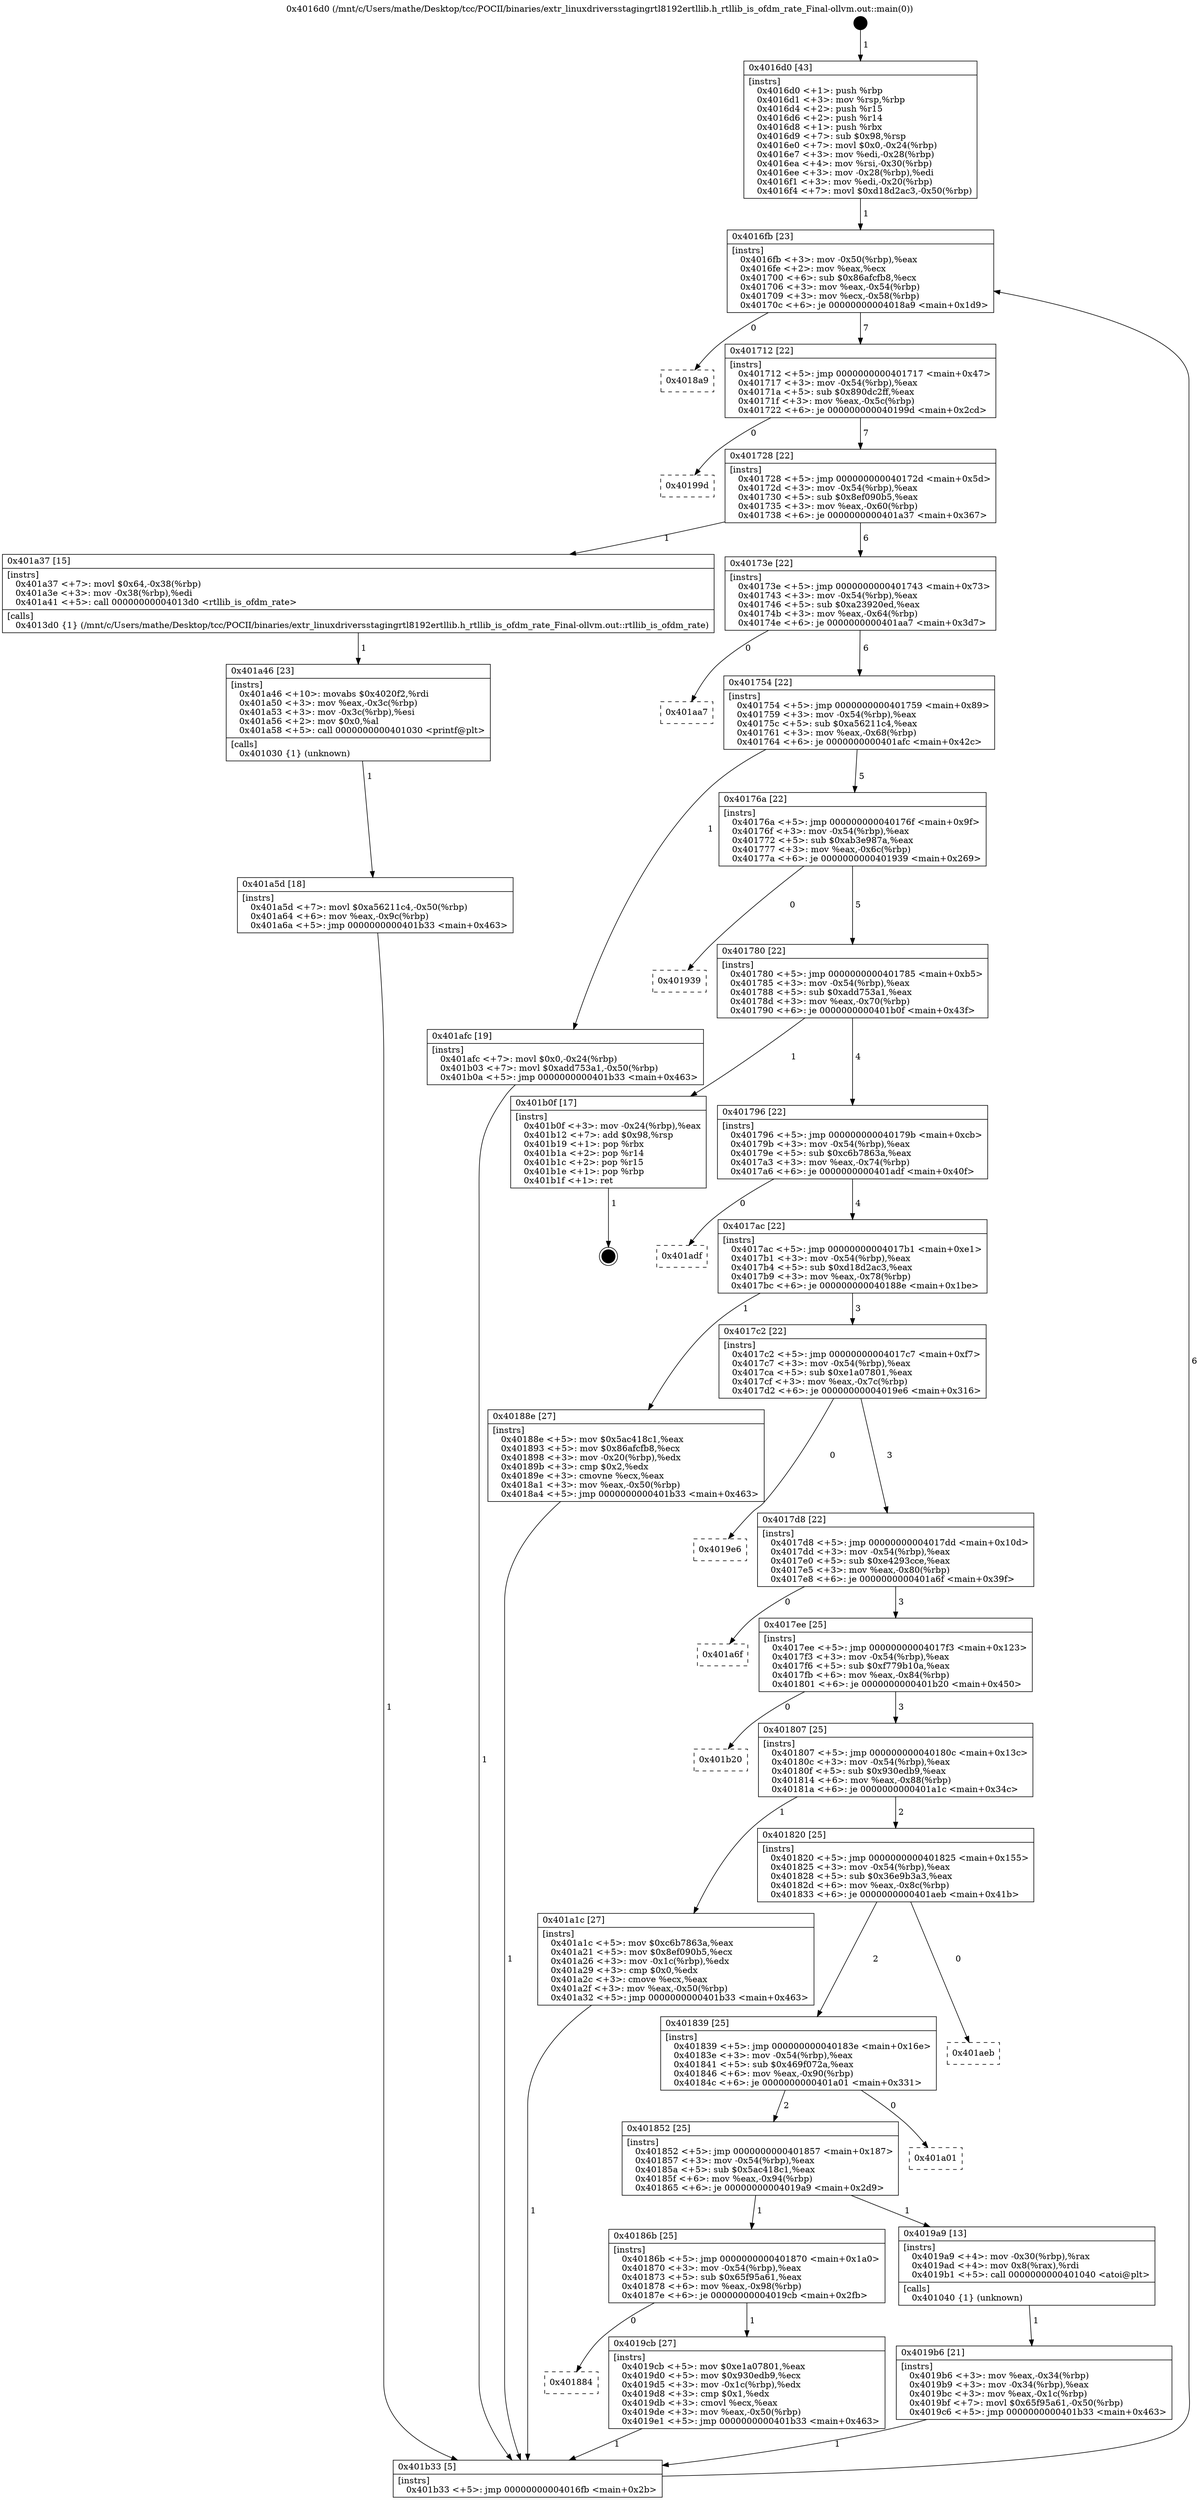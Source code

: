 digraph "0x4016d0" {
  label = "0x4016d0 (/mnt/c/Users/mathe/Desktop/tcc/POCII/binaries/extr_linuxdriversstagingrtl8192ertllib.h_rtllib_is_ofdm_rate_Final-ollvm.out::main(0))"
  labelloc = "t"
  node[shape=record]

  Entry [label="",width=0.3,height=0.3,shape=circle,fillcolor=black,style=filled]
  "0x4016fb" [label="{
     0x4016fb [23]\l
     | [instrs]\l
     &nbsp;&nbsp;0x4016fb \<+3\>: mov -0x50(%rbp),%eax\l
     &nbsp;&nbsp;0x4016fe \<+2\>: mov %eax,%ecx\l
     &nbsp;&nbsp;0x401700 \<+6\>: sub $0x86afcfb8,%ecx\l
     &nbsp;&nbsp;0x401706 \<+3\>: mov %eax,-0x54(%rbp)\l
     &nbsp;&nbsp;0x401709 \<+3\>: mov %ecx,-0x58(%rbp)\l
     &nbsp;&nbsp;0x40170c \<+6\>: je 00000000004018a9 \<main+0x1d9\>\l
  }"]
  "0x4018a9" [label="{
     0x4018a9\l
  }", style=dashed]
  "0x401712" [label="{
     0x401712 [22]\l
     | [instrs]\l
     &nbsp;&nbsp;0x401712 \<+5\>: jmp 0000000000401717 \<main+0x47\>\l
     &nbsp;&nbsp;0x401717 \<+3\>: mov -0x54(%rbp),%eax\l
     &nbsp;&nbsp;0x40171a \<+5\>: sub $0x890dc2ff,%eax\l
     &nbsp;&nbsp;0x40171f \<+3\>: mov %eax,-0x5c(%rbp)\l
     &nbsp;&nbsp;0x401722 \<+6\>: je 000000000040199d \<main+0x2cd\>\l
  }"]
  Exit [label="",width=0.3,height=0.3,shape=circle,fillcolor=black,style=filled,peripheries=2]
  "0x40199d" [label="{
     0x40199d\l
  }", style=dashed]
  "0x401728" [label="{
     0x401728 [22]\l
     | [instrs]\l
     &nbsp;&nbsp;0x401728 \<+5\>: jmp 000000000040172d \<main+0x5d\>\l
     &nbsp;&nbsp;0x40172d \<+3\>: mov -0x54(%rbp),%eax\l
     &nbsp;&nbsp;0x401730 \<+5\>: sub $0x8ef090b5,%eax\l
     &nbsp;&nbsp;0x401735 \<+3\>: mov %eax,-0x60(%rbp)\l
     &nbsp;&nbsp;0x401738 \<+6\>: je 0000000000401a37 \<main+0x367\>\l
  }"]
  "0x401a5d" [label="{
     0x401a5d [18]\l
     | [instrs]\l
     &nbsp;&nbsp;0x401a5d \<+7\>: movl $0xa56211c4,-0x50(%rbp)\l
     &nbsp;&nbsp;0x401a64 \<+6\>: mov %eax,-0x9c(%rbp)\l
     &nbsp;&nbsp;0x401a6a \<+5\>: jmp 0000000000401b33 \<main+0x463\>\l
  }"]
  "0x401a37" [label="{
     0x401a37 [15]\l
     | [instrs]\l
     &nbsp;&nbsp;0x401a37 \<+7\>: movl $0x64,-0x38(%rbp)\l
     &nbsp;&nbsp;0x401a3e \<+3\>: mov -0x38(%rbp),%edi\l
     &nbsp;&nbsp;0x401a41 \<+5\>: call 00000000004013d0 \<rtllib_is_ofdm_rate\>\l
     | [calls]\l
     &nbsp;&nbsp;0x4013d0 \{1\} (/mnt/c/Users/mathe/Desktop/tcc/POCII/binaries/extr_linuxdriversstagingrtl8192ertllib.h_rtllib_is_ofdm_rate_Final-ollvm.out::rtllib_is_ofdm_rate)\l
  }"]
  "0x40173e" [label="{
     0x40173e [22]\l
     | [instrs]\l
     &nbsp;&nbsp;0x40173e \<+5\>: jmp 0000000000401743 \<main+0x73\>\l
     &nbsp;&nbsp;0x401743 \<+3\>: mov -0x54(%rbp),%eax\l
     &nbsp;&nbsp;0x401746 \<+5\>: sub $0xa23920ed,%eax\l
     &nbsp;&nbsp;0x40174b \<+3\>: mov %eax,-0x64(%rbp)\l
     &nbsp;&nbsp;0x40174e \<+6\>: je 0000000000401aa7 \<main+0x3d7\>\l
  }"]
  "0x401a46" [label="{
     0x401a46 [23]\l
     | [instrs]\l
     &nbsp;&nbsp;0x401a46 \<+10\>: movabs $0x4020f2,%rdi\l
     &nbsp;&nbsp;0x401a50 \<+3\>: mov %eax,-0x3c(%rbp)\l
     &nbsp;&nbsp;0x401a53 \<+3\>: mov -0x3c(%rbp),%esi\l
     &nbsp;&nbsp;0x401a56 \<+2\>: mov $0x0,%al\l
     &nbsp;&nbsp;0x401a58 \<+5\>: call 0000000000401030 \<printf@plt\>\l
     | [calls]\l
     &nbsp;&nbsp;0x401030 \{1\} (unknown)\l
  }"]
  "0x401aa7" [label="{
     0x401aa7\l
  }", style=dashed]
  "0x401754" [label="{
     0x401754 [22]\l
     | [instrs]\l
     &nbsp;&nbsp;0x401754 \<+5\>: jmp 0000000000401759 \<main+0x89\>\l
     &nbsp;&nbsp;0x401759 \<+3\>: mov -0x54(%rbp),%eax\l
     &nbsp;&nbsp;0x40175c \<+5\>: sub $0xa56211c4,%eax\l
     &nbsp;&nbsp;0x401761 \<+3\>: mov %eax,-0x68(%rbp)\l
     &nbsp;&nbsp;0x401764 \<+6\>: je 0000000000401afc \<main+0x42c\>\l
  }"]
  "0x401884" [label="{
     0x401884\l
  }", style=dashed]
  "0x401afc" [label="{
     0x401afc [19]\l
     | [instrs]\l
     &nbsp;&nbsp;0x401afc \<+7\>: movl $0x0,-0x24(%rbp)\l
     &nbsp;&nbsp;0x401b03 \<+7\>: movl $0xadd753a1,-0x50(%rbp)\l
     &nbsp;&nbsp;0x401b0a \<+5\>: jmp 0000000000401b33 \<main+0x463\>\l
  }"]
  "0x40176a" [label="{
     0x40176a [22]\l
     | [instrs]\l
     &nbsp;&nbsp;0x40176a \<+5\>: jmp 000000000040176f \<main+0x9f\>\l
     &nbsp;&nbsp;0x40176f \<+3\>: mov -0x54(%rbp),%eax\l
     &nbsp;&nbsp;0x401772 \<+5\>: sub $0xab3e987a,%eax\l
     &nbsp;&nbsp;0x401777 \<+3\>: mov %eax,-0x6c(%rbp)\l
     &nbsp;&nbsp;0x40177a \<+6\>: je 0000000000401939 \<main+0x269\>\l
  }"]
  "0x4019cb" [label="{
     0x4019cb [27]\l
     | [instrs]\l
     &nbsp;&nbsp;0x4019cb \<+5\>: mov $0xe1a07801,%eax\l
     &nbsp;&nbsp;0x4019d0 \<+5\>: mov $0x930edb9,%ecx\l
     &nbsp;&nbsp;0x4019d5 \<+3\>: mov -0x1c(%rbp),%edx\l
     &nbsp;&nbsp;0x4019d8 \<+3\>: cmp $0x1,%edx\l
     &nbsp;&nbsp;0x4019db \<+3\>: cmovl %ecx,%eax\l
     &nbsp;&nbsp;0x4019de \<+3\>: mov %eax,-0x50(%rbp)\l
     &nbsp;&nbsp;0x4019e1 \<+5\>: jmp 0000000000401b33 \<main+0x463\>\l
  }"]
  "0x401939" [label="{
     0x401939\l
  }", style=dashed]
  "0x401780" [label="{
     0x401780 [22]\l
     | [instrs]\l
     &nbsp;&nbsp;0x401780 \<+5\>: jmp 0000000000401785 \<main+0xb5\>\l
     &nbsp;&nbsp;0x401785 \<+3\>: mov -0x54(%rbp),%eax\l
     &nbsp;&nbsp;0x401788 \<+5\>: sub $0xadd753a1,%eax\l
     &nbsp;&nbsp;0x40178d \<+3\>: mov %eax,-0x70(%rbp)\l
     &nbsp;&nbsp;0x401790 \<+6\>: je 0000000000401b0f \<main+0x43f\>\l
  }"]
  "0x4019b6" [label="{
     0x4019b6 [21]\l
     | [instrs]\l
     &nbsp;&nbsp;0x4019b6 \<+3\>: mov %eax,-0x34(%rbp)\l
     &nbsp;&nbsp;0x4019b9 \<+3\>: mov -0x34(%rbp),%eax\l
     &nbsp;&nbsp;0x4019bc \<+3\>: mov %eax,-0x1c(%rbp)\l
     &nbsp;&nbsp;0x4019bf \<+7\>: movl $0x65f95a61,-0x50(%rbp)\l
     &nbsp;&nbsp;0x4019c6 \<+5\>: jmp 0000000000401b33 \<main+0x463\>\l
  }"]
  "0x401b0f" [label="{
     0x401b0f [17]\l
     | [instrs]\l
     &nbsp;&nbsp;0x401b0f \<+3\>: mov -0x24(%rbp),%eax\l
     &nbsp;&nbsp;0x401b12 \<+7\>: add $0x98,%rsp\l
     &nbsp;&nbsp;0x401b19 \<+1\>: pop %rbx\l
     &nbsp;&nbsp;0x401b1a \<+2\>: pop %r14\l
     &nbsp;&nbsp;0x401b1c \<+2\>: pop %r15\l
     &nbsp;&nbsp;0x401b1e \<+1\>: pop %rbp\l
     &nbsp;&nbsp;0x401b1f \<+1\>: ret\l
  }"]
  "0x401796" [label="{
     0x401796 [22]\l
     | [instrs]\l
     &nbsp;&nbsp;0x401796 \<+5\>: jmp 000000000040179b \<main+0xcb\>\l
     &nbsp;&nbsp;0x40179b \<+3\>: mov -0x54(%rbp),%eax\l
     &nbsp;&nbsp;0x40179e \<+5\>: sub $0xc6b7863a,%eax\l
     &nbsp;&nbsp;0x4017a3 \<+3\>: mov %eax,-0x74(%rbp)\l
     &nbsp;&nbsp;0x4017a6 \<+6\>: je 0000000000401adf \<main+0x40f\>\l
  }"]
  "0x40186b" [label="{
     0x40186b [25]\l
     | [instrs]\l
     &nbsp;&nbsp;0x40186b \<+5\>: jmp 0000000000401870 \<main+0x1a0\>\l
     &nbsp;&nbsp;0x401870 \<+3\>: mov -0x54(%rbp),%eax\l
     &nbsp;&nbsp;0x401873 \<+5\>: sub $0x65f95a61,%eax\l
     &nbsp;&nbsp;0x401878 \<+6\>: mov %eax,-0x98(%rbp)\l
     &nbsp;&nbsp;0x40187e \<+6\>: je 00000000004019cb \<main+0x2fb\>\l
  }"]
  "0x401adf" [label="{
     0x401adf\l
  }", style=dashed]
  "0x4017ac" [label="{
     0x4017ac [22]\l
     | [instrs]\l
     &nbsp;&nbsp;0x4017ac \<+5\>: jmp 00000000004017b1 \<main+0xe1\>\l
     &nbsp;&nbsp;0x4017b1 \<+3\>: mov -0x54(%rbp),%eax\l
     &nbsp;&nbsp;0x4017b4 \<+5\>: sub $0xd18d2ac3,%eax\l
     &nbsp;&nbsp;0x4017b9 \<+3\>: mov %eax,-0x78(%rbp)\l
     &nbsp;&nbsp;0x4017bc \<+6\>: je 000000000040188e \<main+0x1be\>\l
  }"]
  "0x4019a9" [label="{
     0x4019a9 [13]\l
     | [instrs]\l
     &nbsp;&nbsp;0x4019a9 \<+4\>: mov -0x30(%rbp),%rax\l
     &nbsp;&nbsp;0x4019ad \<+4\>: mov 0x8(%rax),%rdi\l
     &nbsp;&nbsp;0x4019b1 \<+5\>: call 0000000000401040 \<atoi@plt\>\l
     | [calls]\l
     &nbsp;&nbsp;0x401040 \{1\} (unknown)\l
  }"]
  "0x40188e" [label="{
     0x40188e [27]\l
     | [instrs]\l
     &nbsp;&nbsp;0x40188e \<+5\>: mov $0x5ac418c1,%eax\l
     &nbsp;&nbsp;0x401893 \<+5\>: mov $0x86afcfb8,%ecx\l
     &nbsp;&nbsp;0x401898 \<+3\>: mov -0x20(%rbp),%edx\l
     &nbsp;&nbsp;0x40189b \<+3\>: cmp $0x2,%edx\l
     &nbsp;&nbsp;0x40189e \<+3\>: cmovne %ecx,%eax\l
     &nbsp;&nbsp;0x4018a1 \<+3\>: mov %eax,-0x50(%rbp)\l
     &nbsp;&nbsp;0x4018a4 \<+5\>: jmp 0000000000401b33 \<main+0x463\>\l
  }"]
  "0x4017c2" [label="{
     0x4017c2 [22]\l
     | [instrs]\l
     &nbsp;&nbsp;0x4017c2 \<+5\>: jmp 00000000004017c7 \<main+0xf7\>\l
     &nbsp;&nbsp;0x4017c7 \<+3\>: mov -0x54(%rbp),%eax\l
     &nbsp;&nbsp;0x4017ca \<+5\>: sub $0xe1a07801,%eax\l
     &nbsp;&nbsp;0x4017cf \<+3\>: mov %eax,-0x7c(%rbp)\l
     &nbsp;&nbsp;0x4017d2 \<+6\>: je 00000000004019e6 \<main+0x316\>\l
  }"]
  "0x401b33" [label="{
     0x401b33 [5]\l
     | [instrs]\l
     &nbsp;&nbsp;0x401b33 \<+5\>: jmp 00000000004016fb \<main+0x2b\>\l
  }"]
  "0x4016d0" [label="{
     0x4016d0 [43]\l
     | [instrs]\l
     &nbsp;&nbsp;0x4016d0 \<+1\>: push %rbp\l
     &nbsp;&nbsp;0x4016d1 \<+3\>: mov %rsp,%rbp\l
     &nbsp;&nbsp;0x4016d4 \<+2\>: push %r15\l
     &nbsp;&nbsp;0x4016d6 \<+2\>: push %r14\l
     &nbsp;&nbsp;0x4016d8 \<+1\>: push %rbx\l
     &nbsp;&nbsp;0x4016d9 \<+7\>: sub $0x98,%rsp\l
     &nbsp;&nbsp;0x4016e0 \<+7\>: movl $0x0,-0x24(%rbp)\l
     &nbsp;&nbsp;0x4016e7 \<+3\>: mov %edi,-0x28(%rbp)\l
     &nbsp;&nbsp;0x4016ea \<+4\>: mov %rsi,-0x30(%rbp)\l
     &nbsp;&nbsp;0x4016ee \<+3\>: mov -0x28(%rbp),%edi\l
     &nbsp;&nbsp;0x4016f1 \<+3\>: mov %edi,-0x20(%rbp)\l
     &nbsp;&nbsp;0x4016f4 \<+7\>: movl $0xd18d2ac3,-0x50(%rbp)\l
  }"]
  "0x401852" [label="{
     0x401852 [25]\l
     | [instrs]\l
     &nbsp;&nbsp;0x401852 \<+5\>: jmp 0000000000401857 \<main+0x187\>\l
     &nbsp;&nbsp;0x401857 \<+3\>: mov -0x54(%rbp),%eax\l
     &nbsp;&nbsp;0x40185a \<+5\>: sub $0x5ac418c1,%eax\l
     &nbsp;&nbsp;0x40185f \<+6\>: mov %eax,-0x94(%rbp)\l
     &nbsp;&nbsp;0x401865 \<+6\>: je 00000000004019a9 \<main+0x2d9\>\l
  }"]
  "0x4019e6" [label="{
     0x4019e6\l
  }", style=dashed]
  "0x4017d8" [label="{
     0x4017d8 [22]\l
     | [instrs]\l
     &nbsp;&nbsp;0x4017d8 \<+5\>: jmp 00000000004017dd \<main+0x10d\>\l
     &nbsp;&nbsp;0x4017dd \<+3\>: mov -0x54(%rbp),%eax\l
     &nbsp;&nbsp;0x4017e0 \<+5\>: sub $0xe4293cce,%eax\l
     &nbsp;&nbsp;0x4017e5 \<+3\>: mov %eax,-0x80(%rbp)\l
     &nbsp;&nbsp;0x4017e8 \<+6\>: je 0000000000401a6f \<main+0x39f\>\l
  }"]
  "0x401a01" [label="{
     0x401a01\l
  }", style=dashed]
  "0x401a6f" [label="{
     0x401a6f\l
  }", style=dashed]
  "0x4017ee" [label="{
     0x4017ee [25]\l
     | [instrs]\l
     &nbsp;&nbsp;0x4017ee \<+5\>: jmp 00000000004017f3 \<main+0x123\>\l
     &nbsp;&nbsp;0x4017f3 \<+3\>: mov -0x54(%rbp),%eax\l
     &nbsp;&nbsp;0x4017f6 \<+5\>: sub $0xf779b10a,%eax\l
     &nbsp;&nbsp;0x4017fb \<+6\>: mov %eax,-0x84(%rbp)\l
     &nbsp;&nbsp;0x401801 \<+6\>: je 0000000000401b20 \<main+0x450\>\l
  }"]
  "0x401839" [label="{
     0x401839 [25]\l
     | [instrs]\l
     &nbsp;&nbsp;0x401839 \<+5\>: jmp 000000000040183e \<main+0x16e\>\l
     &nbsp;&nbsp;0x40183e \<+3\>: mov -0x54(%rbp),%eax\l
     &nbsp;&nbsp;0x401841 \<+5\>: sub $0x469f072a,%eax\l
     &nbsp;&nbsp;0x401846 \<+6\>: mov %eax,-0x90(%rbp)\l
     &nbsp;&nbsp;0x40184c \<+6\>: je 0000000000401a01 \<main+0x331\>\l
  }"]
  "0x401b20" [label="{
     0x401b20\l
  }", style=dashed]
  "0x401807" [label="{
     0x401807 [25]\l
     | [instrs]\l
     &nbsp;&nbsp;0x401807 \<+5\>: jmp 000000000040180c \<main+0x13c\>\l
     &nbsp;&nbsp;0x40180c \<+3\>: mov -0x54(%rbp),%eax\l
     &nbsp;&nbsp;0x40180f \<+5\>: sub $0x930edb9,%eax\l
     &nbsp;&nbsp;0x401814 \<+6\>: mov %eax,-0x88(%rbp)\l
     &nbsp;&nbsp;0x40181a \<+6\>: je 0000000000401a1c \<main+0x34c\>\l
  }"]
  "0x401aeb" [label="{
     0x401aeb\l
  }", style=dashed]
  "0x401a1c" [label="{
     0x401a1c [27]\l
     | [instrs]\l
     &nbsp;&nbsp;0x401a1c \<+5\>: mov $0xc6b7863a,%eax\l
     &nbsp;&nbsp;0x401a21 \<+5\>: mov $0x8ef090b5,%ecx\l
     &nbsp;&nbsp;0x401a26 \<+3\>: mov -0x1c(%rbp),%edx\l
     &nbsp;&nbsp;0x401a29 \<+3\>: cmp $0x0,%edx\l
     &nbsp;&nbsp;0x401a2c \<+3\>: cmove %ecx,%eax\l
     &nbsp;&nbsp;0x401a2f \<+3\>: mov %eax,-0x50(%rbp)\l
     &nbsp;&nbsp;0x401a32 \<+5\>: jmp 0000000000401b33 \<main+0x463\>\l
  }"]
  "0x401820" [label="{
     0x401820 [25]\l
     | [instrs]\l
     &nbsp;&nbsp;0x401820 \<+5\>: jmp 0000000000401825 \<main+0x155\>\l
     &nbsp;&nbsp;0x401825 \<+3\>: mov -0x54(%rbp),%eax\l
     &nbsp;&nbsp;0x401828 \<+5\>: sub $0x36e9b3a3,%eax\l
     &nbsp;&nbsp;0x40182d \<+6\>: mov %eax,-0x8c(%rbp)\l
     &nbsp;&nbsp;0x401833 \<+6\>: je 0000000000401aeb \<main+0x41b\>\l
  }"]
  Entry -> "0x4016d0" [label=" 1"]
  "0x4016fb" -> "0x4018a9" [label=" 0"]
  "0x4016fb" -> "0x401712" [label=" 7"]
  "0x401b0f" -> Exit [label=" 1"]
  "0x401712" -> "0x40199d" [label=" 0"]
  "0x401712" -> "0x401728" [label=" 7"]
  "0x401afc" -> "0x401b33" [label=" 1"]
  "0x401728" -> "0x401a37" [label=" 1"]
  "0x401728" -> "0x40173e" [label=" 6"]
  "0x401a5d" -> "0x401b33" [label=" 1"]
  "0x40173e" -> "0x401aa7" [label=" 0"]
  "0x40173e" -> "0x401754" [label=" 6"]
  "0x401a46" -> "0x401a5d" [label=" 1"]
  "0x401754" -> "0x401afc" [label=" 1"]
  "0x401754" -> "0x40176a" [label=" 5"]
  "0x401a37" -> "0x401a46" [label=" 1"]
  "0x40176a" -> "0x401939" [label=" 0"]
  "0x40176a" -> "0x401780" [label=" 5"]
  "0x401a1c" -> "0x401b33" [label=" 1"]
  "0x401780" -> "0x401b0f" [label=" 1"]
  "0x401780" -> "0x401796" [label=" 4"]
  "0x40186b" -> "0x401884" [label=" 0"]
  "0x401796" -> "0x401adf" [label=" 0"]
  "0x401796" -> "0x4017ac" [label=" 4"]
  "0x40186b" -> "0x4019cb" [label=" 1"]
  "0x4017ac" -> "0x40188e" [label=" 1"]
  "0x4017ac" -> "0x4017c2" [label=" 3"]
  "0x40188e" -> "0x401b33" [label=" 1"]
  "0x4016d0" -> "0x4016fb" [label=" 1"]
  "0x401b33" -> "0x4016fb" [label=" 6"]
  "0x4019cb" -> "0x401b33" [label=" 1"]
  "0x4017c2" -> "0x4019e6" [label=" 0"]
  "0x4017c2" -> "0x4017d8" [label=" 3"]
  "0x4019a9" -> "0x4019b6" [label=" 1"]
  "0x4017d8" -> "0x401a6f" [label=" 0"]
  "0x4017d8" -> "0x4017ee" [label=" 3"]
  "0x401852" -> "0x40186b" [label=" 1"]
  "0x4017ee" -> "0x401b20" [label=" 0"]
  "0x4017ee" -> "0x401807" [label=" 3"]
  "0x4019b6" -> "0x401b33" [label=" 1"]
  "0x401807" -> "0x401a1c" [label=" 1"]
  "0x401807" -> "0x401820" [label=" 2"]
  "0x401839" -> "0x401852" [label=" 2"]
  "0x401820" -> "0x401aeb" [label=" 0"]
  "0x401820" -> "0x401839" [label=" 2"]
  "0x401852" -> "0x4019a9" [label=" 1"]
  "0x401839" -> "0x401a01" [label=" 0"]
}

